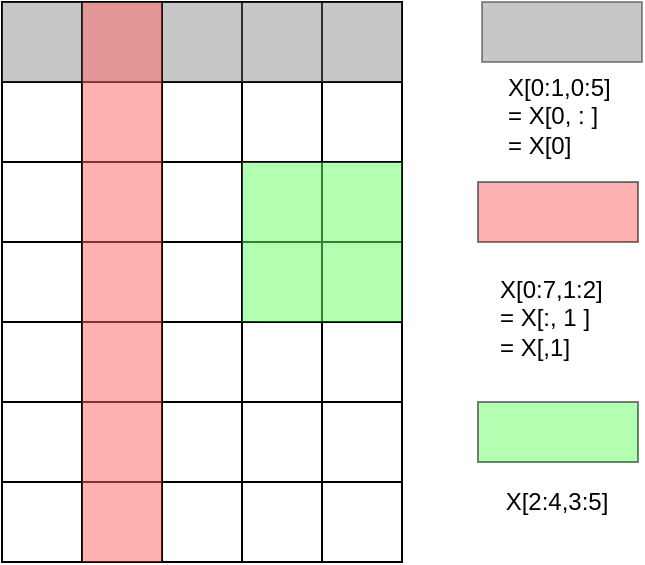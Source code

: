 <mxGraphModel dx="501" dy="473" grid="0" gridSize="10" guides="1" tooltips="1" connect="1" arrows="1" fold="1" page="1" pageScale="1" pageWidth="827" pageHeight="1169" background="#ffffff"><root><mxCell id="0"/><mxCell id="1" parent="0"/><mxCell id="2" value="" style="whiteSpace=wrap;html=1;aspect=fixed;" parent="1" vertex="1"><mxGeometry x="120" y="80" width="40" height="40" as="geometry"/></mxCell><mxCell id="3" value="" style="whiteSpace=wrap;html=1;aspect=fixed;" parent="1" vertex="1"><mxGeometry x="160" y="80" width="40" height="40" as="geometry"/></mxCell><mxCell id="4" value="" style="whiteSpace=wrap;html=1;aspect=fixed;" parent="1" vertex="1"><mxGeometry x="200" y="80" width="40" height="40" as="geometry"/></mxCell><mxCell id="5" value="" style="whiteSpace=wrap;html=1;aspect=fixed;" parent="1" vertex="1"><mxGeometry x="240" y="80" width="40" height="40" as="geometry"/></mxCell><mxCell id="6" value="" style="whiteSpace=wrap;html=1;aspect=fixed;" parent="1" vertex="1"><mxGeometry x="160" y="120" width="40" height="40" as="geometry"/></mxCell><mxCell id="7" value="" style="whiteSpace=wrap;html=1;aspect=fixed;" parent="1" vertex="1"><mxGeometry x="280" y="80" width="40" height="40" as="geometry"/></mxCell><mxCell id="8" value="" style="whiteSpace=wrap;html=1;aspect=fixed;" parent="1" vertex="1"><mxGeometry x="120" y="120" width="40" height="40" as="geometry"/></mxCell><mxCell id="9" value="" style="whiteSpace=wrap;html=1;aspect=fixed;" parent="1" vertex="1"><mxGeometry x="200" y="120" width="40" height="40" as="geometry"/></mxCell><mxCell id="10" value="" style="whiteSpace=wrap;html=1;aspect=fixed;" parent="1" vertex="1"><mxGeometry x="200" y="160" width="40" height="40" as="geometry"/></mxCell><mxCell id="11" value="" style="whiteSpace=wrap;html=1;aspect=fixed;" parent="1" vertex="1"><mxGeometry x="240" y="120" width="40" height="40" as="geometry"/></mxCell><mxCell id="12" value="" style="whiteSpace=wrap;html=1;aspect=fixed;" parent="1" vertex="1"><mxGeometry x="280" y="120" width="40" height="40" as="geometry"/></mxCell><mxCell id="13" value="" style="whiteSpace=wrap;html=1;aspect=fixed;" parent="1" vertex="1"><mxGeometry x="160" y="160" width="40" height="40" as="geometry"/></mxCell><mxCell id="14" value="" style="whiteSpace=wrap;html=1;aspect=fixed;" parent="1" vertex="1"><mxGeometry x="120" y="160" width="40" height="40" as="geometry"/></mxCell><mxCell id="15" value="" style="whiteSpace=wrap;html=1;aspect=fixed;" parent="1" vertex="1"><mxGeometry x="240" y="160" width="40" height="40" as="geometry"/></mxCell><mxCell id="16" value="" style="whiteSpace=wrap;html=1;aspect=fixed;" parent="1" vertex="1"><mxGeometry x="280" y="160" width="40" height="40" as="geometry"/></mxCell><mxCell id="17" value="" style="whiteSpace=wrap;html=1;aspect=fixed;" parent="1" vertex="1"><mxGeometry x="120" y="200" width="40" height="40" as="geometry"/></mxCell><mxCell id="19" value="" style="whiteSpace=wrap;html=1;aspect=fixed;" parent="1" vertex="1"><mxGeometry x="280" y="200" width="40" height="40" as="geometry"/></mxCell><mxCell id="20" value="" style="whiteSpace=wrap;html=1;aspect=fixed;" parent="1" vertex="1"><mxGeometry x="240" y="200" width="40" height="40" as="geometry"/></mxCell><mxCell id="21" value="" style="whiteSpace=wrap;html=1;aspect=fixed;" parent="1" vertex="1"><mxGeometry x="200" y="200" width="40" height="40" as="geometry"/></mxCell><mxCell id="22" value="" style="whiteSpace=wrap;html=1;aspect=fixed;" parent="1" vertex="1"><mxGeometry x="160" y="200" width="40" height="40" as="geometry"/></mxCell><mxCell id="24" value="" style="whiteSpace=wrap;html=1;aspect=fixed;" parent="1" vertex="1"><mxGeometry x="120" y="240" width="40" height="40" as="geometry"/></mxCell><mxCell id="25" value="" style="whiteSpace=wrap;html=1;aspect=fixed;" parent="1" vertex="1"><mxGeometry x="160" y="240" width="40" height="40" as="geometry"/></mxCell><mxCell id="26" value="" style="whiteSpace=wrap;html=1;aspect=fixed;" parent="1" vertex="1"><mxGeometry x="200" y="240" width="40" height="40" as="geometry"/></mxCell><mxCell id="27" value="" style="whiteSpace=wrap;html=1;aspect=fixed;" parent="1" vertex="1"><mxGeometry x="240" y="240" width="40" height="40" as="geometry"/></mxCell><mxCell id="28" value="" style="whiteSpace=wrap;html=1;aspect=fixed;" parent="1" vertex="1"><mxGeometry x="280" y="240" width="40" height="40" as="geometry"/></mxCell><mxCell id="29" value="" style="whiteSpace=wrap;html=1;aspect=fixed;" parent="1" vertex="1"><mxGeometry x="120" y="280" width="40" height="40" as="geometry"/></mxCell><mxCell id="30" value="" style="whiteSpace=wrap;html=1;aspect=fixed;" parent="1" vertex="1"><mxGeometry x="160" y="280" width="40" height="40" as="geometry"/></mxCell><mxCell id="31" value="" style="whiteSpace=wrap;html=1;aspect=fixed;" parent="1" vertex="1"><mxGeometry x="200" y="280" width="40" height="40" as="geometry"/></mxCell><mxCell id="32" value="" style="whiteSpace=wrap;html=1;aspect=fixed;" parent="1" vertex="1"><mxGeometry x="240" y="280" width="40" height="40" as="geometry"/></mxCell><mxCell id="33" value="" style="whiteSpace=wrap;html=1;aspect=fixed;" parent="1" vertex="1"><mxGeometry x="280" y="280" width="40" height="40" as="geometry"/></mxCell><mxCell id="34" value="" style="whiteSpace=wrap;html=1;aspect=fixed;" parent="1" vertex="1"><mxGeometry x="120" y="320" width="40" height="40" as="geometry"/></mxCell><mxCell id="35" value="" style="whiteSpace=wrap;html=1;aspect=fixed;" parent="1" vertex="1"><mxGeometry x="160" y="320" width="40" height="40" as="geometry"/></mxCell><mxCell id="36" value="" style="whiteSpace=wrap;html=1;aspect=fixed;" parent="1" vertex="1"><mxGeometry x="200" y="320" width="40" height="40" as="geometry"/></mxCell><mxCell id="37" value="" style="whiteSpace=wrap;html=1;aspect=fixed;" parent="1" vertex="1"><mxGeometry x="240" y="320" width="40" height="40" as="geometry"/></mxCell><mxCell id="38" value="" style="whiteSpace=wrap;html=1;aspect=fixed;" parent="1" vertex="1"><mxGeometry x="280" y="320" width="40" height="40" as="geometry"/></mxCell><mxCell id="39" value="" style="rounded=0;whiteSpace=wrap;html=1;fillColor=#737373;opacity=40;" parent="1" vertex="1"><mxGeometry x="120" y="80" width="200" height="40" as="geometry"/></mxCell><mxCell id="40" value="" style="rounded=0;whiteSpace=wrap;html=1;fillColor=#737373;opacity=40;" parent="1" vertex="1"><mxGeometry x="360" y="80" width="80" height="30" as="geometry"/></mxCell><mxCell id="41" value="X[0:1,0:5]&amp;nbsp;&lt;div&gt;= X[0, : ]&amp;nbsp;&lt;/div&gt;&lt;div&gt;= X[0]&lt;/div&gt;" style="text;html=1;strokeColor=none;fillColor=none;align=left;verticalAlign=middle;whiteSpace=wrap;rounded=0;" parent="1" vertex="1"><mxGeometry x="371" y="113" width="60" height="47" as="geometry"/></mxCell><mxCell id="42" value="" style="rounded=0;whiteSpace=wrap;html=1;fillColor=#FF6666;opacity=50;" parent="1" vertex="1"><mxGeometry x="160" y="80" width="40" height="280" as="geometry"/></mxCell><mxCell id="43" value="" style="rounded=0;whiteSpace=wrap;html=1;fillColor=#FF6666;opacity=50;" parent="1" vertex="1"><mxGeometry x="358" y="170" width="80" height="30" as="geometry"/></mxCell><mxCell id="44" value="X[0:7,1:2]&amp;nbsp;&lt;div&gt;= X[:, 1 ]&amp;nbsp;&lt;/div&gt;&lt;div&gt;= X[,1]&lt;/div&gt;" style="text;html=1;strokeColor=none;fillColor=none;align=left;verticalAlign=middle;whiteSpace=wrap;rounded=0;" parent="1" vertex="1"><mxGeometry x="367" y="215" width="61" height="45" as="geometry"/></mxCell><mxCell id="45" value="" style="rounded=0;whiteSpace=wrap;html=1;fillColor=#66FF66;gradientColor=none;opacity=50;" parent="1" vertex="1"><mxGeometry x="358" y="280" width="80" height="30" as="geometry"/></mxCell><mxCell id="46" value="" style="rounded=0;whiteSpace=wrap;html=1;fillColor=#66FF66;gradientColor=none;opacity=50;" parent="1" vertex="1"><mxGeometry x="240" y="160" width="80" height="80" as="geometry"/></mxCell><mxCell id="47" value="X[2:4,3:5]" style="text;html=1;strokeColor=none;fillColor=none;align=center;verticalAlign=middle;whiteSpace=wrap;rounded=0;" parent="1" vertex="1"><mxGeometry x="356" y="320" width="83" height="20" as="geometry"/></mxCell></root></mxGraphModel>